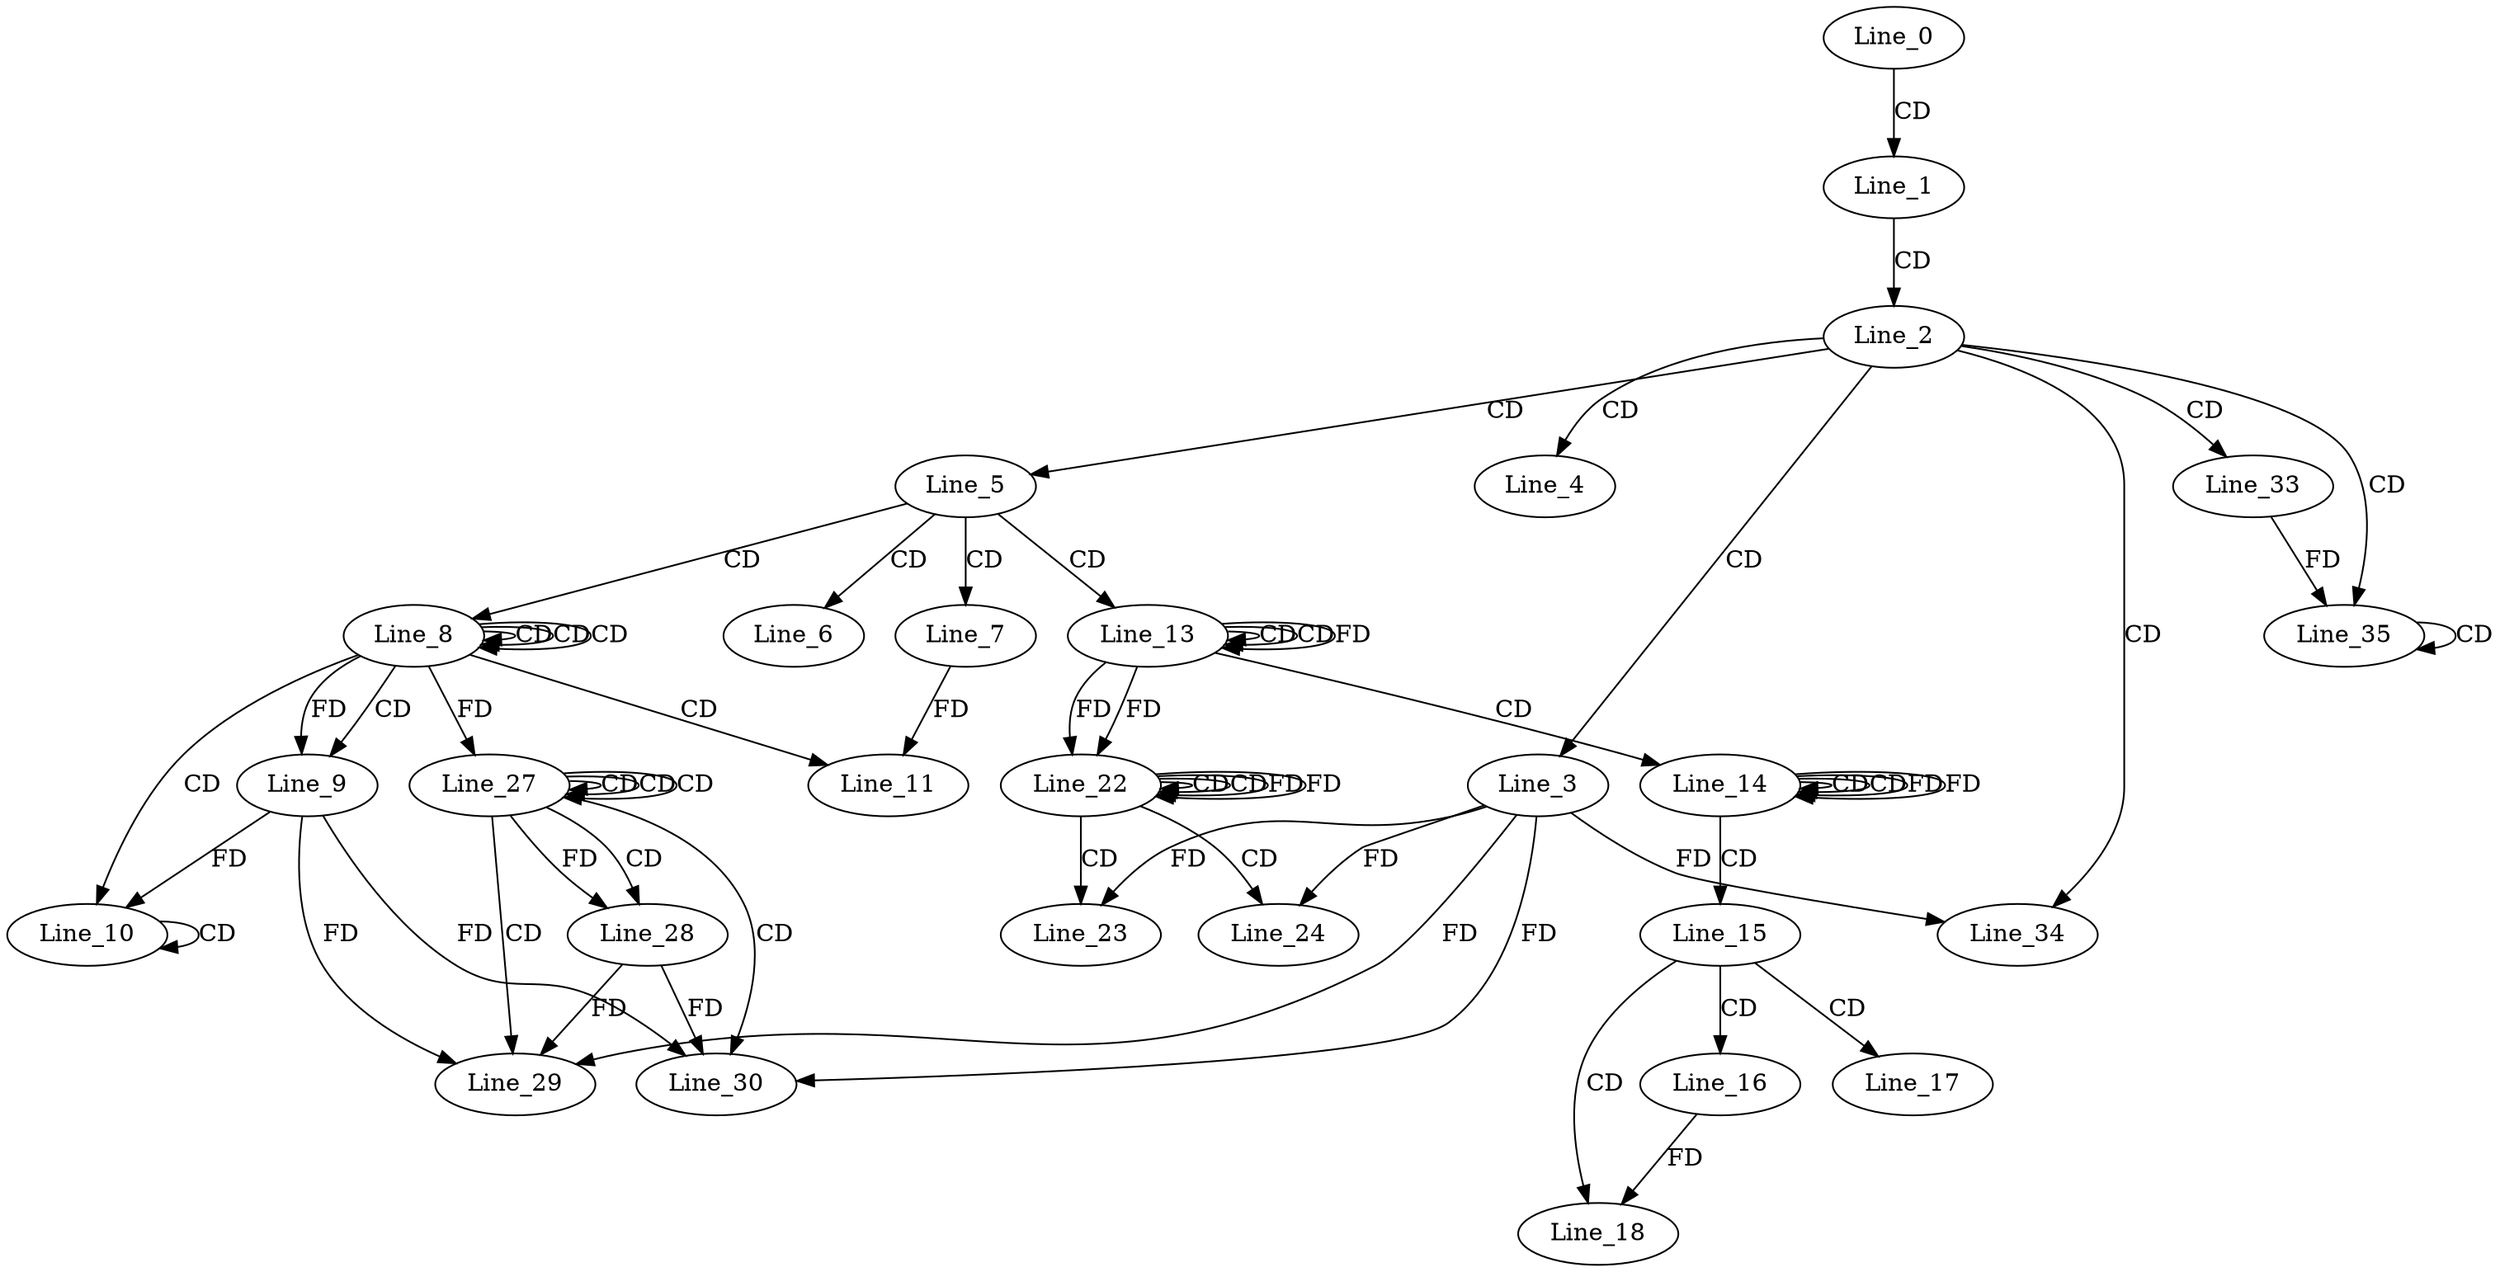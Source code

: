 digraph G {
  Line_0;
  Line_1;
  Line_2;
  Line_3;
  Line_4;
  Line_5;
  Line_6;
  Line_7;
  Line_8;
  Line_8;
  Line_8;
  Line_8;
  Line_9;
  Line_9;
  Line_10;
  Line_10;
  Line_11;
  Line_13;
  Line_13;
  Line_13;
  Line_14;
  Line_14;
  Line_14;
  Line_15;
  Line_16;
  Line_17;
  Line_18;
  Line_22;
  Line_22;
  Line_22;
  Line_23;
  Line_24;
  Line_27;
  Line_27;
  Line_27;
  Line_27;
  Line_28;
  Line_28;
  Line_29;
  Line_29;
  Line_30;
  Line_30;
  Line_33;
  Line_34;
  Line_35;
  Line_35;
  Line_0 -> Line_1 [ label="CD" ];
  Line_1 -> Line_2 [ label="CD" ];
  Line_2 -> Line_3 [ label="CD" ];
  Line_2 -> Line_4 [ label="CD" ];
  Line_2 -> Line_5 [ label="CD" ];
  Line_5 -> Line_6 [ label="CD" ];
  Line_5 -> Line_7 [ label="CD" ];
  Line_5 -> Line_8 [ label="CD" ];
  Line_8 -> Line_8 [ label="CD" ];
  Line_8 -> Line_8 [ label="CD" ];
  Line_8 -> Line_8 [ label="CD" ];
  Line_8 -> Line_9 [ label="CD" ];
  Line_8 -> Line_9 [ label="FD" ];
  Line_8 -> Line_10 [ label="CD" ];
  Line_10 -> Line_10 [ label="CD" ];
  Line_9 -> Line_10 [ label="FD" ];
  Line_8 -> Line_11 [ label="CD" ];
  Line_7 -> Line_11 [ label="FD" ];
  Line_5 -> Line_13 [ label="CD" ];
  Line_13 -> Line_13 [ label="CD" ];
  Line_13 -> Line_13 [ label="CD" ];
  Line_13 -> Line_13 [ label="FD" ];
  Line_13 -> Line_14 [ label="CD" ];
  Line_14 -> Line_14 [ label="CD" ];
  Line_14 -> Line_14 [ label="CD" ];
  Line_14 -> Line_14 [ label="FD" ];
  Line_14 -> Line_15 [ label="CD" ];
  Line_15 -> Line_16 [ label="CD" ];
  Line_15 -> Line_17 [ label="CD" ];
  Line_15 -> Line_18 [ label="CD" ];
  Line_16 -> Line_18 [ label="FD" ];
  Line_22 -> Line_22 [ label="CD" ];
  Line_13 -> Line_22 [ label="FD" ];
  Line_22 -> Line_22 [ label="CD" ];
  Line_22 -> Line_22 [ label="FD" ];
  Line_13 -> Line_22 [ label="FD" ];
  Line_22 -> Line_23 [ label="CD" ];
  Line_3 -> Line_23 [ label="FD" ];
  Line_22 -> Line_24 [ label="CD" ];
  Line_3 -> Line_24 [ label="FD" ];
  Line_27 -> Line_27 [ label="CD" ];
  Line_27 -> Line_27 [ label="CD" ];
  Line_8 -> Line_27 [ label="FD" ];
  Line_27 -> Line_27 [ label="CD" ];
  Line_27 -> Line_28 [ label="CD" ];
  Line_27 -> Line_28 [ label="FD" ];
  Line_27 -> Line_29 [ label="CD" ];
  Line_3 -> Line_29 [ label="FD" ];
  Line_28 -> Line_29 [ label="FD" ];
  Line_9 -> Line_29 [ label="FD" ];
  Line_27 -> Line_30 [ label="CD" ];
  Line_3 -> Line_30 [ label="FD" ];
  Line_28 -> Line_30 [ label="FD" ];
  Line_9 -> Line_30 [ label="FD" ];
  Line_2 -> Line_33 [ label="CD" ];
  Line_2 -> Line_34 [ label="CD" ];
  Line_3 -> Line_34 [ label="FD" ];
  Line_2 -> Line_35 [ label="CD" ];
  Line_35 -> Line_35 [ label="CD" ];
  Line_33 -> Line_35 [ label="FD" ];
  Line_14 -> Line_14 [ label="FD" ];
  Line_22 -> Line_22 [ label="FD" ];
}
